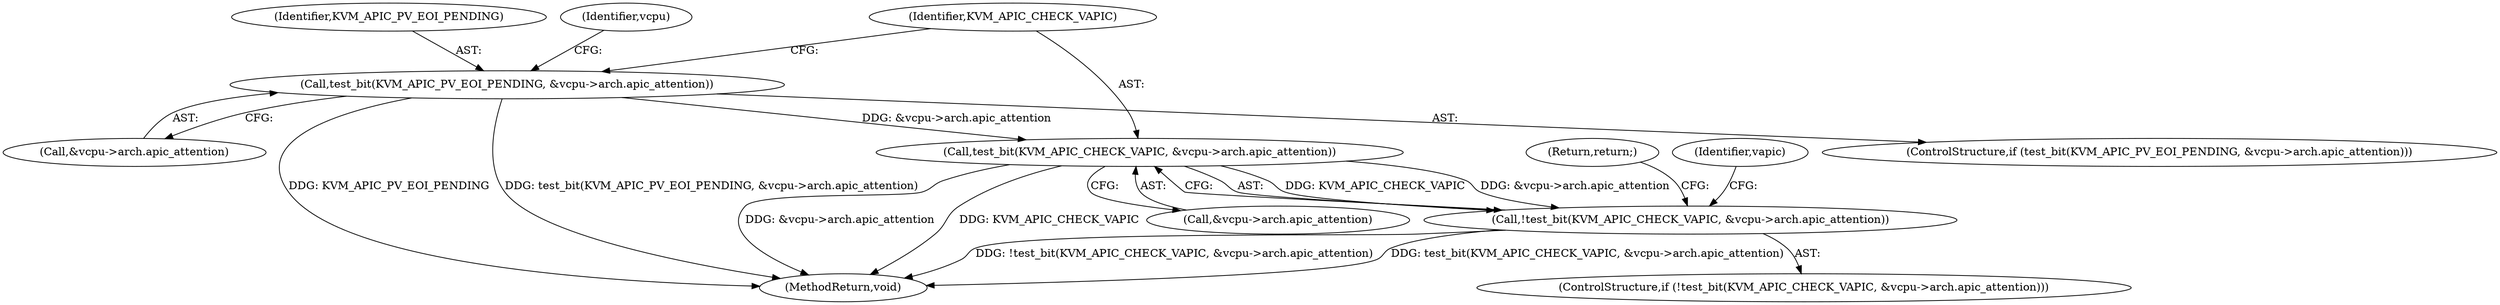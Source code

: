 digraph "0_linux_fda4e2e85589191b123d31cdc21fd33ee70f50fd_0@pointer" {
"1000123" [label="(Call,test_bit(KVM_APIC_CHECK_VAPIC, &vcpu->arch.apic_attention))"];
"1000106" [label="(Call,test_bit(KVM_APIC_PV_EOI_PENDING, &vcpu->arch.apic_attention))"];
"1000122" [label="(Call,!test_bit(KVM_APIC_CHECK_VAPIC, &vcpu->arch.apic_attention))"];
"1000133" [label="(Identifier,vapic)"];
"1000124" [label="(Identifier,KVM_APIC_CHECK_VAPIC)"];
"1000125" [label="(Call,&vcpu->arch.apic_attention)"];
"1000115" [label="(Identifier,vcpu)"];
"1000122" [label="(Call,!test_bit(KVM_APIC_CHECK_VAPIC, &vcpu->arch.apic_attention))"];
"1000107" [label="(Identifier,KVM_APIC_PV_EOI_PENDING)"];
"1000106" [label="(Call,test_bit(KVM_APIC_PV_EOI_PENDING, &vcpu->arch.apic_attention))"];
"1000121" [label="(ControlStructure,if (!test_bit(KVM_APIC_CHECK_VAPIC, &vcpu->arch.apic_attention)))"];
"1000105" [label="(ControlStructure,if (test_bit(KVM_APIC_PV_EOI_PENDING, &vcpu->arch.apic_attention)))"];
"1000131" [label="(Return,return;)"];
"1000168" [label="(MethodReturn,void)"];
"1000108" [label="(Call,&vcpu->arch.apic_attention)"];
"1000123" [label="(Call,test_bit(KVM_APIC_CHECK_VAPIC, &vcpu->arch.apic_attention))"];
"1000123" -> "1000122"  [label="AST: "];
"1000123" -> "1000125"  [label="CFG: "];
"1000124" -> "1000123"  [label="AST: "];
"1000125" -> "1000123"  [label="AST: "];
"1000122" -> "1000123"  [label="CFG: "];
"1000123" -> "1000168"  [label="DDG: &vcpu->arch.apic_attention"];
"1000123" -> "1000168"  [label="DDG: KVM_APIC_CHECK_VAPIC"];
"1000123" -> "1000122"  [label="DDG: KVM_APIC_CHECK_VAPIC"];
"1000123" -> "1000122"  [label="DDG: &vcpu->arch.apic_attention"];
"1000106" -> "1000123"  [label="DDG: &vcpu->arch.apic_attention"];
"1000106" -> "1000105"  [label="AST: "];
"1000106" -> "1000108"  [label="CFG: "];
"1000107" -> "1000106"  [label="AST: "];
"1000108" -> "1000106"  [label="AST: "];
"1000115" -> "1000106"  [label="CFG: "];
"1000124" -> "1000106"  [label="CFG: "];
"1000106" -> "1000168"  [label="DDG: KVM_APIC_PV_EOI_PENDING"];
"1000106" -> "1000168"  [label="DDG: test_bit(KVM_APIC_PV_EOI_PENDING, &vcpu->arch.apic_attention)"];
"1000122" -> "1000121"  [label="AST: "];
"1000131" -> "1000122"  [label="CFG: "];
"1000133" -> "1000122"  [label="CFG: "];
"1000122" -> "1000168"  [label="DDG: test_bit(KVM_APIC_CHECK_VAPIC, &vcpu->arch.apic_attention)"];
"1000122" -> "1000168"  [label="DDG: !test_bit(KVM_APIC_CHECK_VAPIC, &vcpu->arch.apic_attention)"];
}
